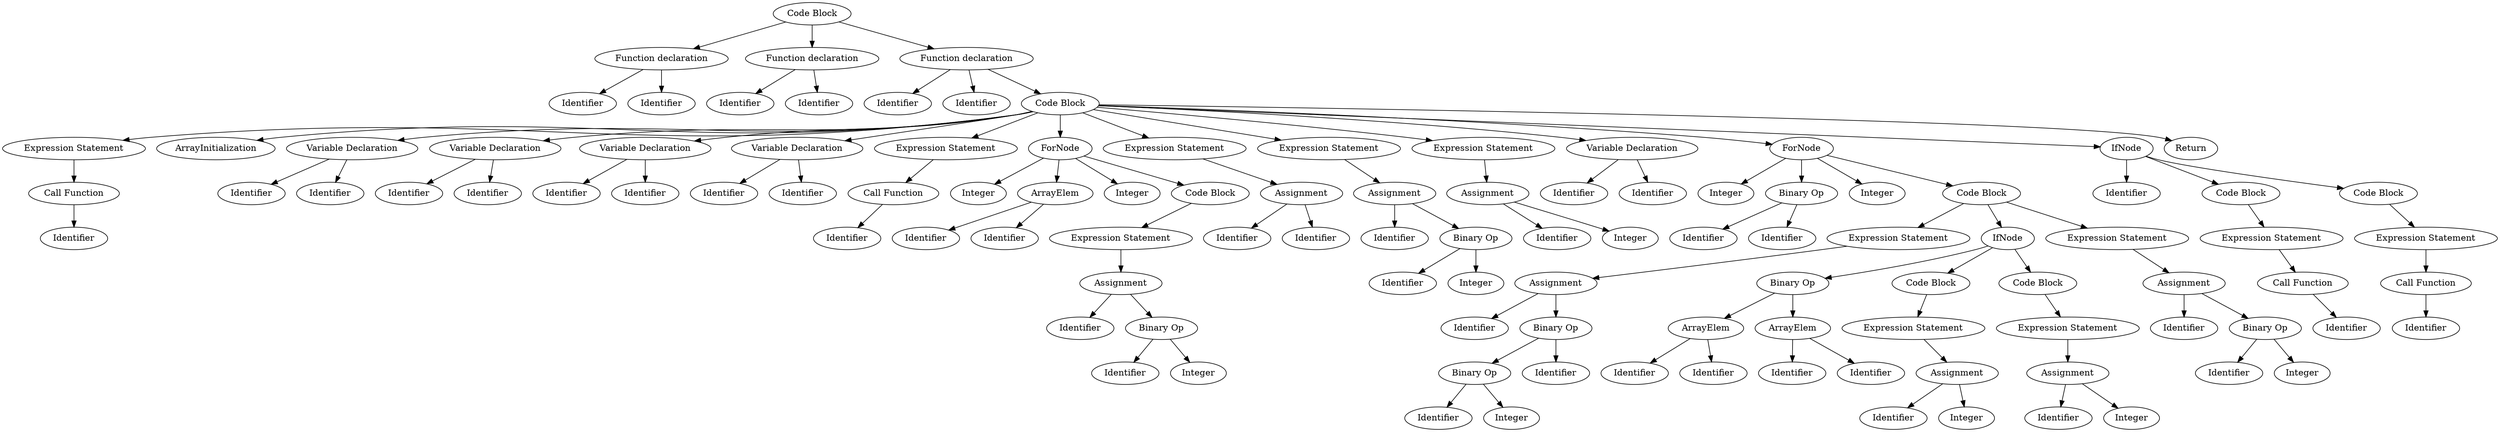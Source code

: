 #@startdot
digraph AST{
node7[label="Code Block"]
node6[label="Function declaration"]
node1[label="Identifier"]
node2[label="Identifier"]
node6->node1
node6->node2
node7->node6
node13[label="Function declaration"]
node8[label="Identifier"]
node9[label="Identifier"]
node13->node8
node13->node9
node7->node13
node130[label="Function declaration"]
node14[label="Identifier"]
node15[label="Identifier"]
node20[label="Code Block"]
node19[label="Expression Statement"]
node18[label="Call Function"]
node16[label="Identifier"]
node18->node16
node19->node18
node20->node19
node24[label="ArrayInitialization"]
node20->node24
node28[label="Variable Declaration"]
node25[label="Identifier"]
node26[label="Identifier"]
node28->node25
node28->node26
node20->node28
node32[label="Variable Declaration"]
node29[label="Identifier"]
node30[label="Identifier"]
node32->node29
node32->node30
node20->node32
node36[label="Variable Declaration"]
node33[label="Identifier"]
node34[label="Identifier"]
node36->node33
node36->node34
node20->node36
node40[label="Variable Declaration"]
node37[label="Identifier"]
node38[label="Identifier"]
node40->node37
node40->node38
node20->node40
node45[label="Expression Statement"]
node44[label="Call Function"]
node41[label="Identifier"]
node44->node41
node45->node44
node20->node45
node56[label="ForNode"]
node57[label="Integer"]
node56->node57
node48[label="ArrayElem"]
node46[label="Identifier"]
node47[label="Identifier"]
node48->node46
node48->node47
node56->node48
node58[label="Integer"]
node56->node58
node55[label="Code Block"]
node54[label="Expression Statement"]
node53[label="Assignment"]
node49[label="Identifier"]
node52[label="Binary Op"]
node50[label="Identifier"]
node51[label="Integer"]
node52->node50
node52->node51
node53->node49
node53->node52
node54->node53
node55->node54
node56->node55
node20->node56
node62[label="Expression Statement"]
node61[label="Assignment"]
node59[label="Identifier"]
node60[label="Identifier"]
node61->node59
node61->node60
node62->node61
node20->node62
node68[label="Expression Statement"]
node67[label="Assignment"]
node63[label="Identifier"]
node66[label="Binary Op"]
node64[label="Identifier"]
node65[label="Integer"]
node66->node64
node66->node65
node67->node63
node67->node66
node68->node67
node20->node68
node72[label="Expression Statement"]
node71[label="Assignment"]
node69[label="Identifier"]
node70[label="Integer"]
node71->node69
node71->node70
node72->node71
node20->node72
node76[label="Variable Declaration"]
node73[label="Identifier"]
node74[label="Identifier"]
node76->node73
node76->node74
node20->node76
node113[label="ForNode"]
node114[label="Integer"]
node113->node114
node79[label="Binary Op"]
node77[label="Identifier"]
node78[label="Identifier"]
node79->node77
node79->node78
node113->node79
node115[label="Integer"]
node113->node115
node88[label="Code Block"]
node87[label="Expression Statement"]
node86[label="Assignment"]
node80[label="Identifier"]
node85[label="Binary Op"]
node83[label="Binary Op"]
node81[label="Identifier"]
node82[label="Integer"]
node83->node81
node83->node82
node84[label="Identifier"]
node85->node83
node85->node84
node86->node80
node86->node85
node87->node86
node88->node87
node106[label="IfNode"]
node95[label="Binary Op"]
node91[label="ArrayElem"]
node89[label="Identifier"]
node90[label="Identifier"]
node91->node89
node91->node90
node94[label="ArrayElem"]
node92[label="Identifier"]
node93[label="Identifier"]
node94->node92
node94->node93
node95->node91
node95->node94
node106->node95
node100[label="Code Block"]
node99[label="Expression Statement"]
node98[label="Assignment"]
node96[label="Identifier"]
node97[label="Integer"]
node98->node96
node98->node97
node99->node98
node100->node99
node106->node100
node105[label="Code Block"]
node104[label="Expression Statement"]
node103[label="Assignment"]
node101[label="Identifier"]
node102[label="Integer"]
node103->node101
node103->node102
node104->node103
node105->node104
node106->node105
node88->node106
node112[label="Expression Statement"]
node111[label="Assignment"]
node107[label="Identifier"]
node110[label="Binary Op"]
node108[label="Identifier"]
node109[label="Integer"]
node110->node108
node110->node109
node111->node107
node111->node110
node112->node111
node88->node112
node113->node88
node20->node113
node127[label="IfNode"]
node116[label="Identifier"]
node127->node116
node121[label="Code Block"]
node120[label="Expression Statement"]
node119[label="Call Function"]
node117[label="Identifier"]
node119->node117
node120->node119
node121->node120
node127->node121
node126[label="Code Block"]
node125[label="Expression Statement"]
node124[label="Call Function"]
node122[label="Identifier"]
node124->node122
node125->node124
node126->node125
node127->node126
node20->node127
node129[label="Return"]
node20->node129
node130->node20
node130->node14
node130->node15
node7->node130
}
#@enddot